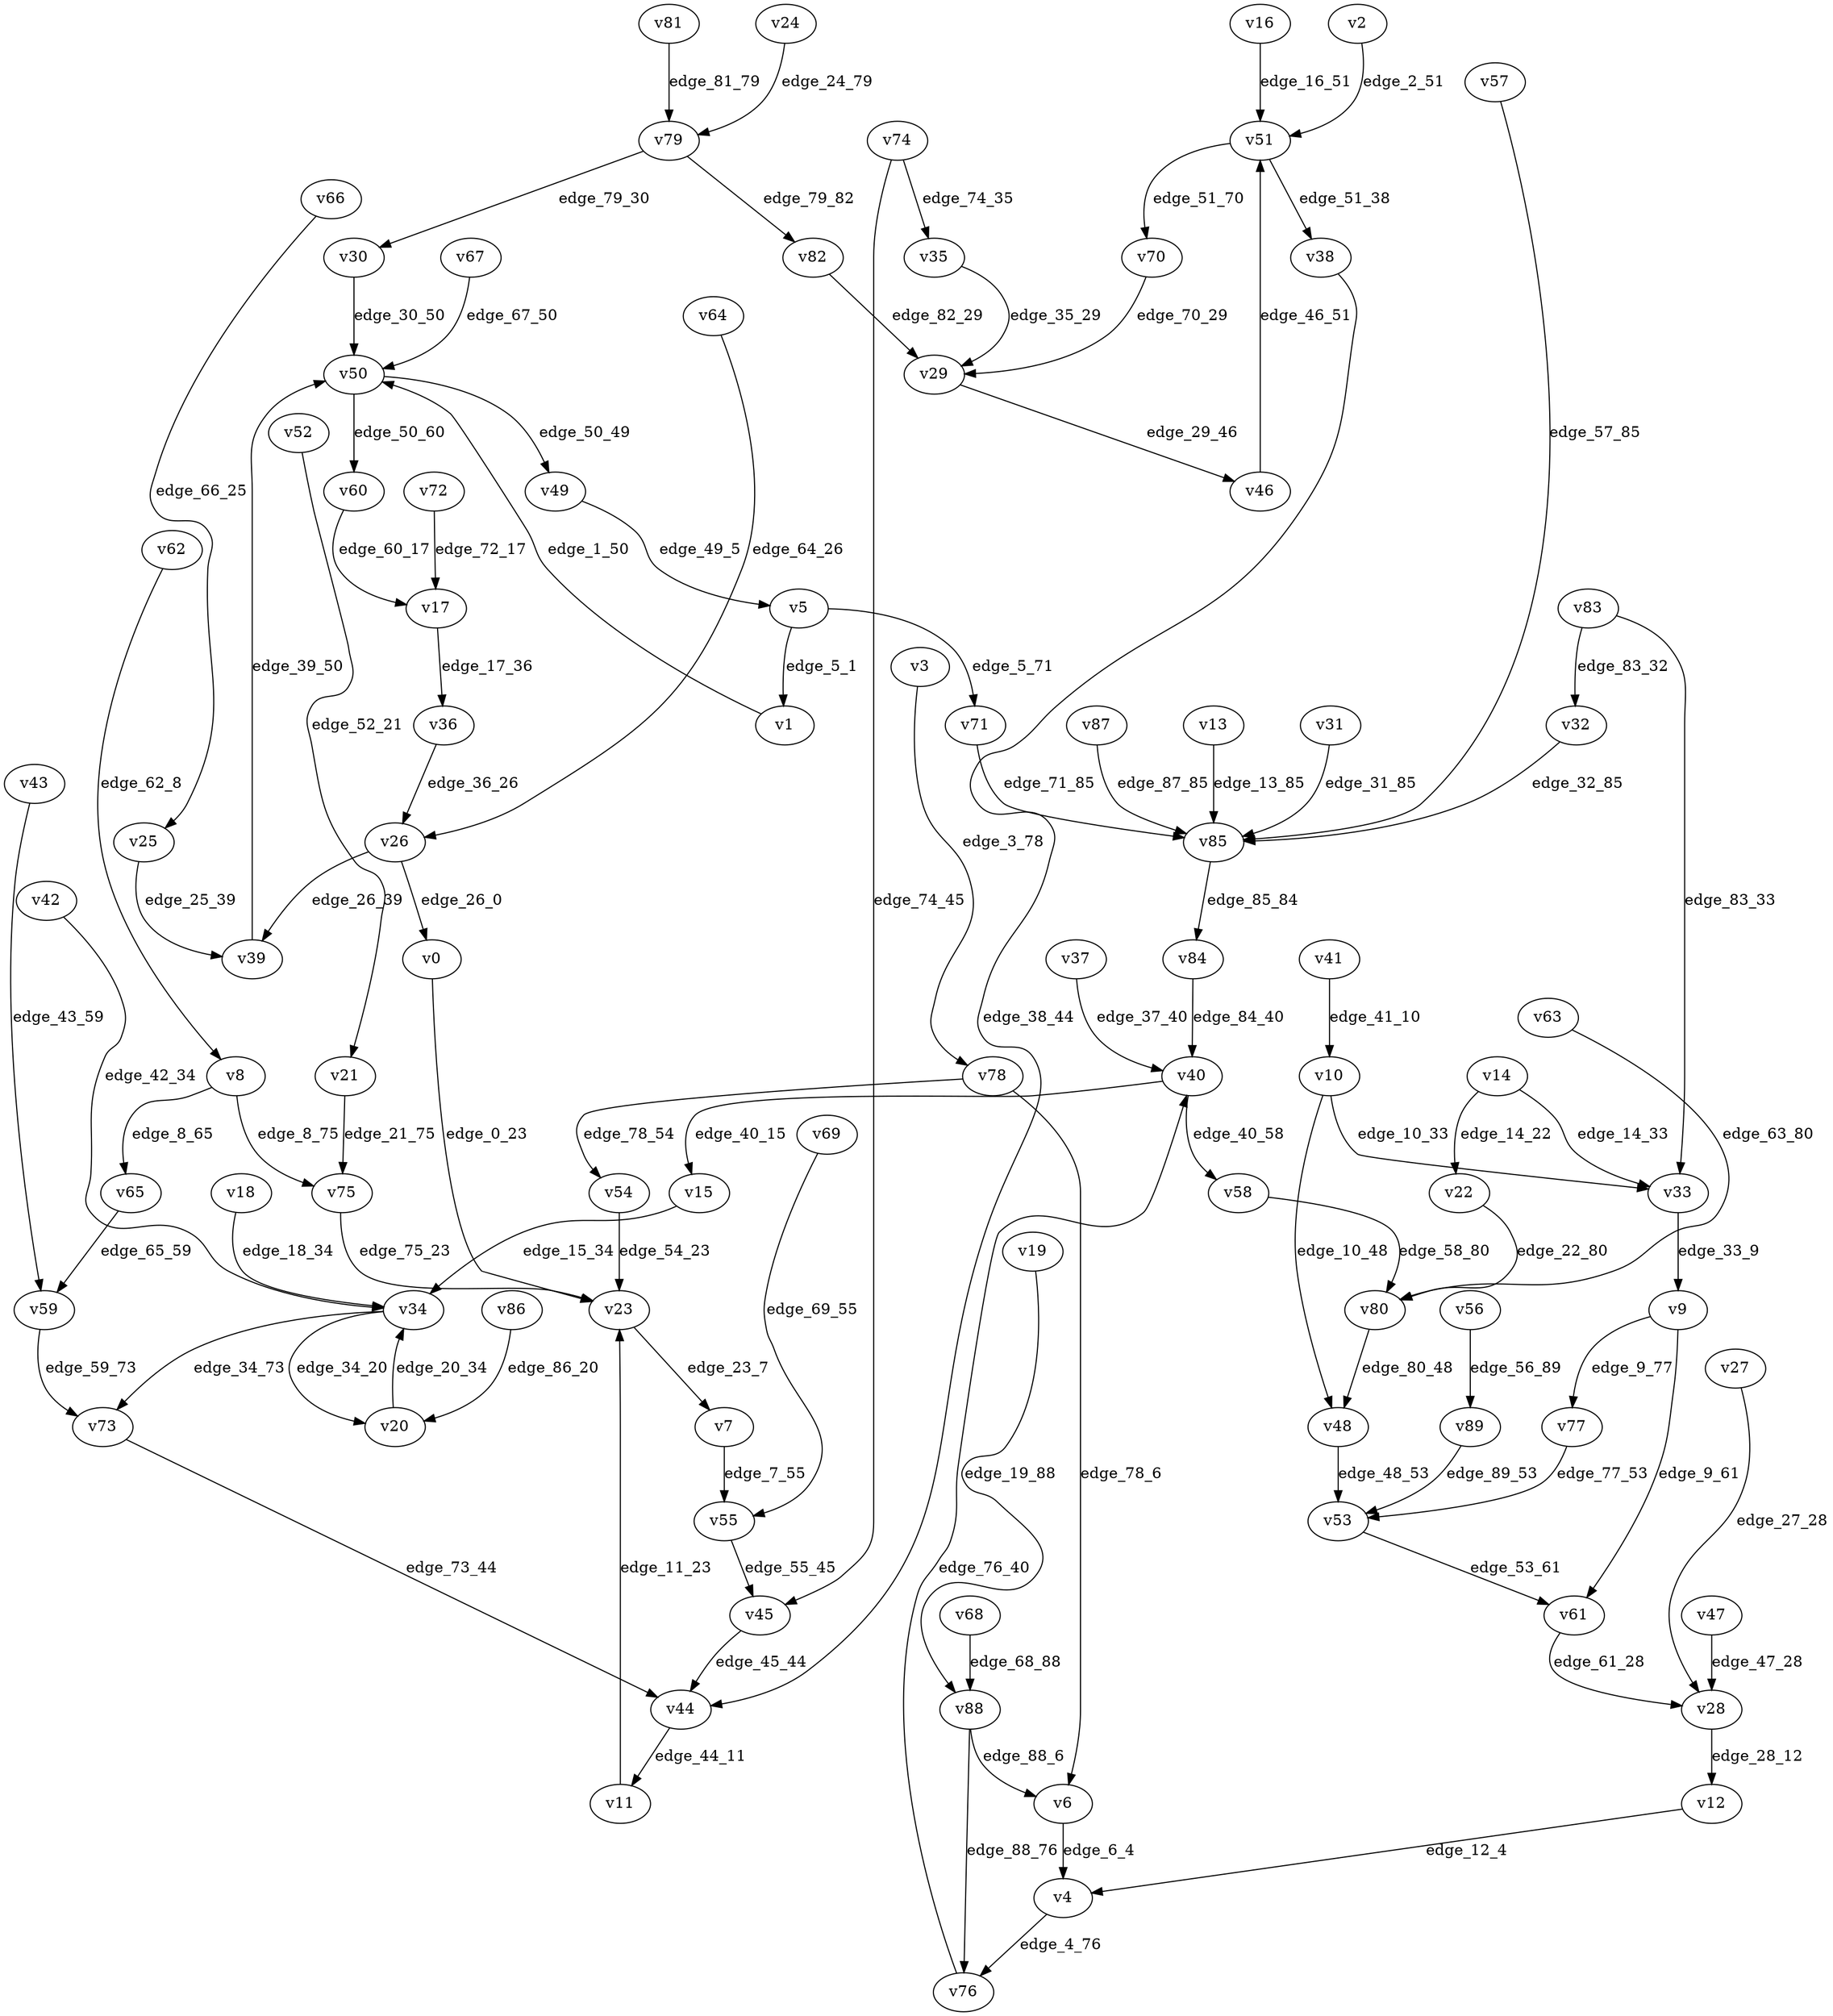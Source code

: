 digraph G {
    // Stochastic discounted game

    v0 [name="v0", player=1];
    v1 [name="v1", player=1];
    v2 [name="v2", player=0];
    v3 [name="v3", player=1];
    v4 [name="v4", player=-1];
    v5 [name="v5", player=-1];
    v6 [name="v6", player=0];
    v7 [name="v7", player=0];
    v8 [name="v8", player=-1];
    v9 [name="v9", player=-1];
    v10 [name="v10", player=-1];
    v11 [name="v11", player=1];
    v12 [name="v12", player=1];
    v13 [name="v13", player=0];
    v14 [name="v14", player=-1];
    v15 [name="v15", player=1];
    v16 [name="v16", player=0];
    v17 [name="v17", player=-1];
    v18 [name="v18", player=1];
    v19 [name="v19", player=0];
    v20 [name="v20", player=0];
    v21 [name="v21", player=-1];
    v22 [name="v22", player=1];
    v23 [name="v23", player=-1];
    v24 [name="v24", player=0];
    v25 [name="v25", player=-1];
    v26 [name="v26", player=-1];
    v27 [name="v27", player=1];
    v28 [name="v28", player=-1];
    v29 [name="v29", player=-1];
    v30 [name="v30", player=0];
    v31 [name="v31", player=1];
    v32 [name="v32", player=0];
    v33 [name="v33", player=1];
    v34 [name="v34", player=-1];
    v35 [name="v35", player=0];
    v36 [name="v36", player=1];
    v37 [name="v37", player=0];
    v38 [name="v38", player=1];
    v39 [name="v39", player=0];
    v40 [name="v40", player=-1];
    v41 [name="v41", player=0];
    v42 [name="v42", player=1];
    v43 [name="v43", player=1];
    v44 [name="v44", player=-1];
    v45 [name="v45", player=0];
    v46 [name="v46", player=0];
    v47 [name="v47", player=0];
    v48 [name="v48", player=1];
    v49 [name="v49", player=0];
    v50 [name="v50", player=-1];
    v51 [name="v51", player=-1];
    v52 [name="v52", player=1];
    v53 [name="v53", player=-1];
    v54 [name="v54", player=1];
    v55 [name="v55", player=-1];
    v56 [name="v56", player=-1];
    v57 [name="v57", player=1];
    v58 [name="v58", player=1];
    v59 [name="v59", player=-1];
    v60 [name="v60", player=0];
    v61 [name="v61", player=1];
    v62 [name="v62", player=0];
    v63 [name="v63", player=0];
    v64 [name="v64", player=1];
    v65 [name="v65", player=0];
    v66 [name="v66", player=0];
    v67 [name="v67", player=1];
    v68 [name="v68", player=0];
    v69 [name="v69", player=1];
    v70 [name="v70", player=1];
    v71 [name="v71", player=1];
    v72 [name="v72", player=0];
    v73 [name="v73", player=0];
    v74 [name="v74", player=-1];
    v75 [name="v75", player=1];
    v76 [name="v76", player=0];
    v77 [name="v77", player=0];
    v78 [name="v78", player=-1];
    v79 [name="v79", player=-1];
    v80 [name="v80", player=-1];
    v81 [name="v81", player=0];
    v82 [name="v82", player=1];
    v83 [name="v83", player=-1];
    v84 [name="v84", player=1];
    v85 [name="v85", player=-1];
    v86 [name="v86", player=-1];
    v87 [name="v87", player=1];
    v88 [name="v88", player=-1];
    v89 [name="v89", player=0];

    v0 -> v23 [label="edge_0_23", weight=-0.216301, discount=0.683992];
    v1 -> v50 [label="edge_1_50", weight=-2.256094, discount=0.248123];
    v2 -> v51 [label="edge_2_51", weight=-2.488974, discount=0.802789];
    v3 -> v78 [label="edge_3_78", weight=-7.112570, discount=0.567953];
    v4 -> v76 [label="edge_4_76", probability=1.000000];
    v5 -> v1 [label="edge_5_1", probability=0.316564];
    v5 -> v71 [label="edge_5_71", probability=0.683436];
    v6 -> v4 [label="edge_6_4", weight=5.448350, discount=0.521667];
    v7 -> v55 [label="edge_7_55", weight=3.744616, discount=0.615436];
    v8 -> v65 [label="edge_8_65", probability=0.341682];
    v8 -> v75 [label="edge_8_75", probability=0.658318];
    v9 -> v77 [label="edge_9_77", probability=0.485969];
    v9 -> v61 [label="edge_9_61", probability=0.514031];
    v10 -> v48 [label="edge_10_48", probability=0.330403];
    v10 -> v33 [label="edge_10_33", probability=0.669597];
    v11 -> v23 [label="edge_11_23", weight=4.047686, discount=0.639082];
    v12 -> v4 [label="edge_12_4", weight=-5.992542, discount=0.650450];
    v13 -> v85 [label="edge_13_85", weight=5.431533, discount=0.788458];
    v14 -> v22 [label="edge_14_22", probability=0.449968];
    v14 -> v33 [label="edge_14_33", probability=0.550032];
    v15 -> v34 [label="edge_15_34", weight=5.654198, discount=0.370594];
    v16 -> v51 [label="edge_16_51", weight=5.357469, discount=0.472512];
    v17 -> v36 [label="edge_17_36", probability=1.000000];
    v18 -> v34 [label="edge_18_34", weight=1.352595, discount=0.460094];
    v19 -> v88 [label="edge_19_88", weight=-2.806124, discount=0.630058];
    v20 -> v34 [label="edge_20_34", weight=2.225352, discount=0.821284];
    v21 -> v75 [label="edge_21_75", probability=1.000000];
    v22 -> v80 [label="edge_22_80", weight=-8.327707, discount=0.100768];
    v23 -> v7 [label="edge_23_7", probability=1.000000];
    v24 -> v79 [label="edge_24_79", weight=1.513111, discount=0.585933];
    v25 -> v39 [label="edge_25_39", probability=1.000000];
    v26 -> v0 [label="edge_26_0", probability=0.464841];
    v26 -> v39 [label="edge_26_39", probability=0.535159];
    v27 -> v28 [label="edge_27_28", weight=-6.942227, discount=0.489094];
    v28 -> v12 [label="edge_28_12", probability=1.000000];
    v29 -> v46 [label="edge_29_46", probability=1.000000];
    v30 -> v50 [label="edge_30_50", weight=9.992022, discount=0.169010];
    v31 -> v85 [label="edge_31_85", weight=7.098018, discount=0.416435];
    v32 -> v85 [label="edge_32_85", weight=-3.712948, discount=0.438575];
    v33 -> v9 [label="edge_33_9", weight=5.330391, discount=0.479363];
    v34 -> v73 [label="edge_34_73", probability=0.333666];
    v34 -> v20 [label="edge_34_20", probability=0.666334];
    v35 -> v29 [label="edge_35_29", weight=-0.052568, discount=0.147053];
    v36 -> v26 [label="edge_36_26", weight=-9.373065, discount=0.755804];
    v37 -> v40 [label="edge_37_40", weight=7.384127, discount=0.527740];
    v38 -> v44 [label="edge_38_44", weight=-5.325120, discount=0.250786];
    v39 -> v50 [label="edge_39_50", weight=2.187119, discount=0.632456];
    v40 -> v58 [label="edge_40_58", probability=0.528184];
    v40 -> v15 [label="edge_40_15", probability=0.471816];
    v41 -> v10 [label="edge_41_10", weight=8.765127, discount=0.160901];
    v42 -> v34 [label="edge_42_34", weight=-3.641146, discount=0.604278];
    v43 -> v59 [label="edge_43_59", weight=-9.174841, discount=0.479684];
    v44 -> v11 [label="edge_44_11", probability=1.000000];
    v45 -> v44 [label="edge_45_44", weight=-8.501509, discount=0.263058];
    v46 -> v51 [label="edge_46_51", weight=8.643178, discount=0.879040];
    v47 -> v28 [label="edge_47_28", weight=8.137055, discount=0.116260];
    v48 -> v53 [label="edge_48_53", weight=8.650505, discount=0.236378];
    v49 -> v5 [label="edge_49_5", weight=-8.726350, discount=0.830879];
    v50 -> v49 [label="edge_50_49", probability=0.337684];
    v50 -> v60 [label="edge_50_60", probability=0.662316];
    v51 -> v38 [label="edge_51_38", probability=0.374887];
    v51 -> v70 [label="edge_51_70", probability=0.625113];
    v52 -> v21 [label="edge_52_21", weight=-1.084642, discount=0.779394];
    v53 -> v61 [label="edge_53_61", probability=1.000000];
    v54 -> v23 [label="edge_54_23", weight=8.408199, discount=0.324027];
    v55 -> v45 [label="edge_55_45", probability=1.000000];
    v56 -> v89 [label="edge_56_89", probability=1.000000];
    v57 -> v85 [label="edge_57_85", weight=-2.984728, discount=0.409801];
    v58 -> v80 [label="edge_58_80", weight=1.942225, discount=0.441604];
    v59 -> v73 [label="edge_59_73", probability=1.000000];
    v60 -> v17 [label="edge_60_17", weight=0.995064, discount=0.176597];
    v61 -> v28 [label="edge_61_28", weight=-9.838862, discount=0.858840];
    v62 -> v8 [label="edge_62_8", weight=-8.180315, discount=0.274584];
    v63 -> v80 [label="edge_63_80", weight=-3.356078, discount=0.119272];
    v64 -> v26 [label="edge_64_26", weight=-0.952323, discount=0.745194];
    v65 -> v59 [label="edge_65_59", weight=-6.636478, discount=0.727927];
    v66 -> v25 [label="edge_66_25", weight=-1.763674, discount=0.467330];
    v67 -> v50 [label="edge_67_50", weight=8.207014, discount=0.166171];
    v68 -> v88 [label="edge_68_88", weight=7.181069, discount=0.825602];
    v69 -> v55 [label="edge_69_55", weight=-0.312147, discount=0.759829];
    v70 -> v29 [label="edge_70_29", weight=0.327236, discount=0.308506];
    v71 -> v85 [label="edge_71_85", weight=-1.457231, discount=0.810319];
    v72 -> v17 [label="edge_72_17", weight=1.179940, discount=0.577276];
    v73 -> v44 [label="edge_73_44", weight=0.570878, discount=0.302005];
    v74 -> v35 [label="edge_74_35", probability=0.374467];
    v74 -> v45 [label="edge_74_45", probability=0.625533];
    v75 -> v23 [label="edge_75_23", weight=-9.299216, discount=0.452334];
    v76 -> v40 [label="edge_76_40", weight=0.628600, discount=0.653355];
    v77 -> v53 [label="edge_77_53", weight=6.652570, discount=0.493063];
    v78 -> v6 [label="edge_78_6", probability=0.586784];
    v78 -> v54 [label="edge_78_54", probability=0.413216];
    v79 -> v30 [label="edge_79_30", probability=0.572991];
    v79 -> v82 [label="edge_79_82", probability=0.427009];
    v80 -> v48 [label="edge_80_48", probability=1.000000];
    v81 -> v79 [label="edge_81_79", weight=7.714143, discount=0.553987];
    v82 -> v29 [label="edge_82_29", weight=2.126582, discount=0.646881];
    v83 -> v33 [label="edge_83_33", probability=0.618890];
    v83 -> v32 [label="edge_83_32", probability=0.381110];
    v84 -> v40 [label="edge_84_40", weight=8.129618, discount=0.466627];
    v85 -> v84 [label="edge_85_84", probability=1.000000];
    v86 -> v20 [label="edge_86_20", probability=1.000000];
    v87 -> v85 [label="edge_87_85", weight=2.177547, discount=0.352862];
    v88 -> v76 [label="edge_88_76", probability=0.353131];
    v88 -> v6 [label="edge_88_6", probability=0.646869];
    v89 -> v53 [label="edge_89_53", weight=-8.945481, discount=0.735743];
}